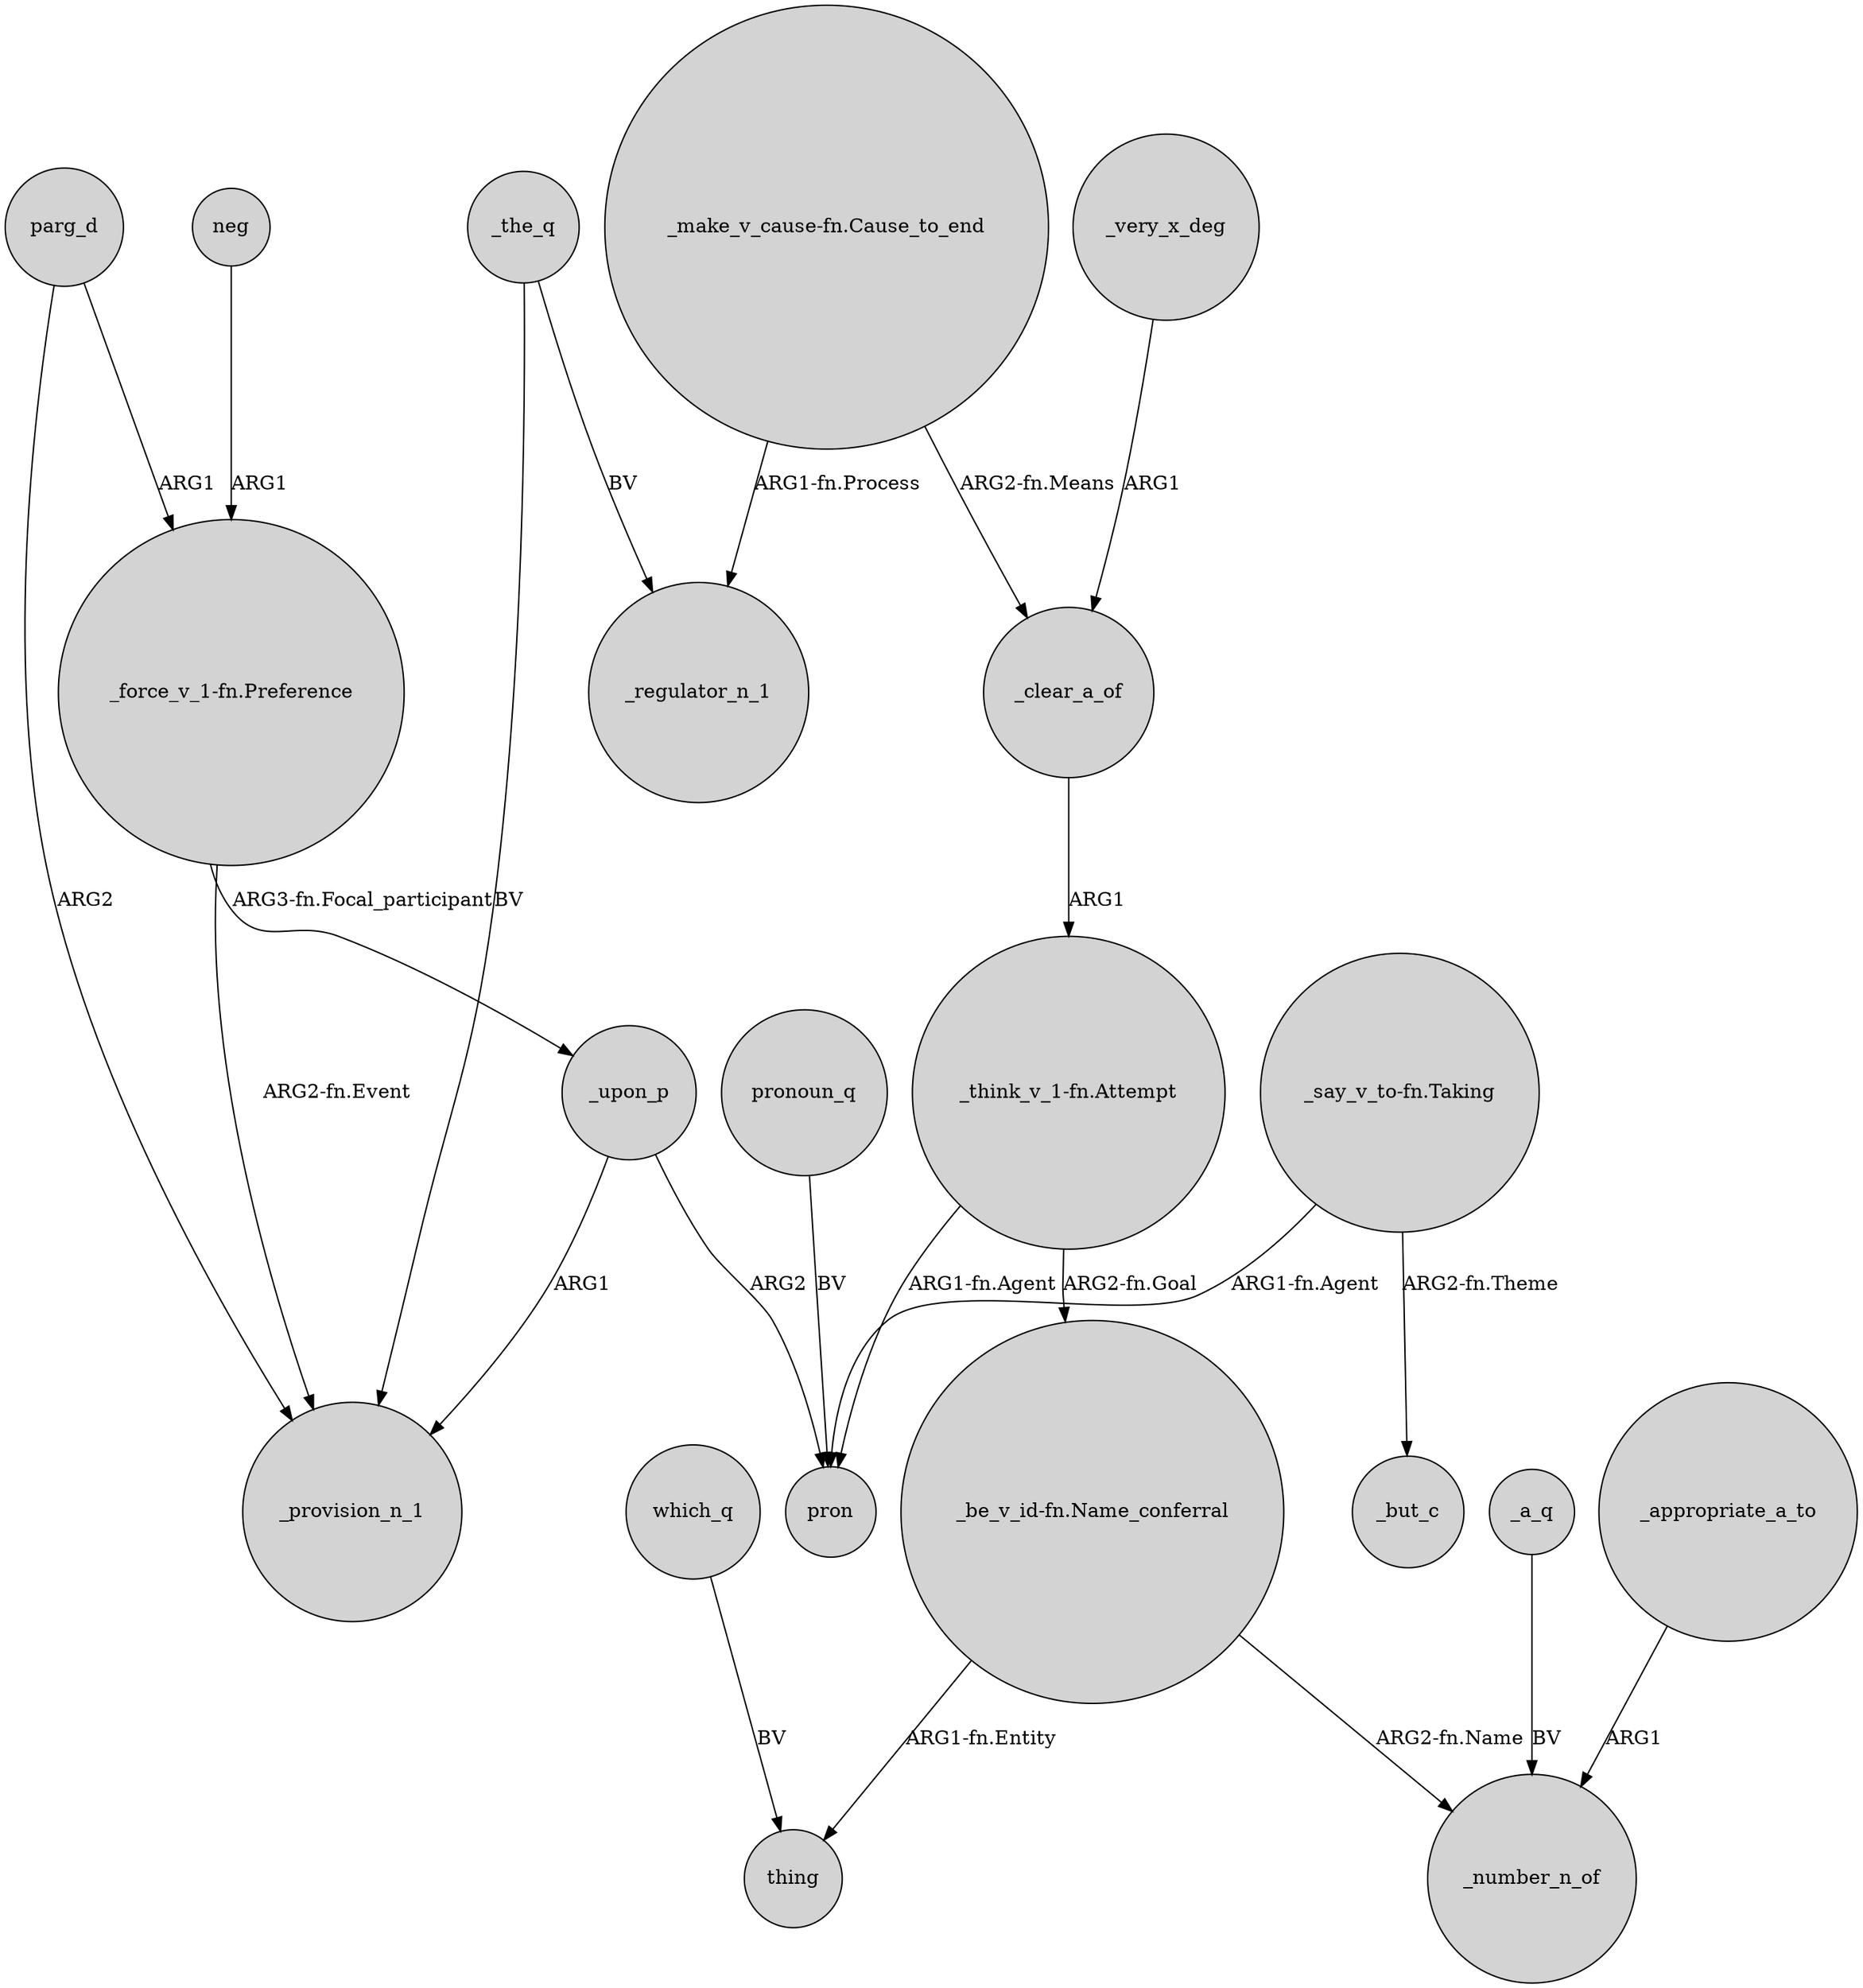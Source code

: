 digraph {
	node [shape=circle style=filled]
	"_force_v_1-fn.Preference" -> _provision_n_1 [label="ARG2-fn.Event"]
	neg -> "_force_v_1-fn.Preference" [label=ARG1]
	_the_q -> _provision_n_1 [label=BV]
	_the_q -> _regulator_n_1 [label=BV]
	"_say_v_to-fn.Taking" -> _but_c [label="ARG2-fn.Theme"]
	"_think_v_1-fn.Attempt" -> pron [label="ARG1-fn.Agent"]
	which_q -> thing [label=BV]
	_clear_a_of -> "_think_v_1-fn.Attempt" [label=ARG1]
	parg_d -> _provision_n_1 [label=ARG2]
	_upon_p -> _provision_n_1 [label=ARG1]
	parg_d -> "_force_v_1-fn.Preference" [label=ARG1]
	_upon_p -> pron [label=ARG2]
	"_make_v_cause-fn.Cause_to_end" -> _clear_a_of [label="ARG2-fn.Means"]
	"_say_v_to-fn.Taking" -> pron [label="ARG1-fn.Agent"]
	"_be_v_id-fn.Name_conferral" -> _number_n_of [label="ARG2-fn.Name"]
	_very_x_deg -> _clear_a_of [label=ARG1]
	pronoun_q -> pron [label=BV]
	"_be_v_id-fn.Name_conferral" -> thing [label="ARG1-fn.Entity"]
	_appropriate_a_to -> _number_n_of [label=ARG1]
	"_think_v_1-fn.Attempt" -> "_be_v_id-fn.Name_conferral" [label="ARG2-fn.Goal"]
	"_force_v_1-fn.Preference" -> _upon_p [label="ARG3-fn.Focal_participant"]
	_a_q -> _number_n_of [label=BV]
	"_make_v_cause-fn.Cause_to_end" -> _regulator_n_1 [label="ARG1-fn.Process"]
}
